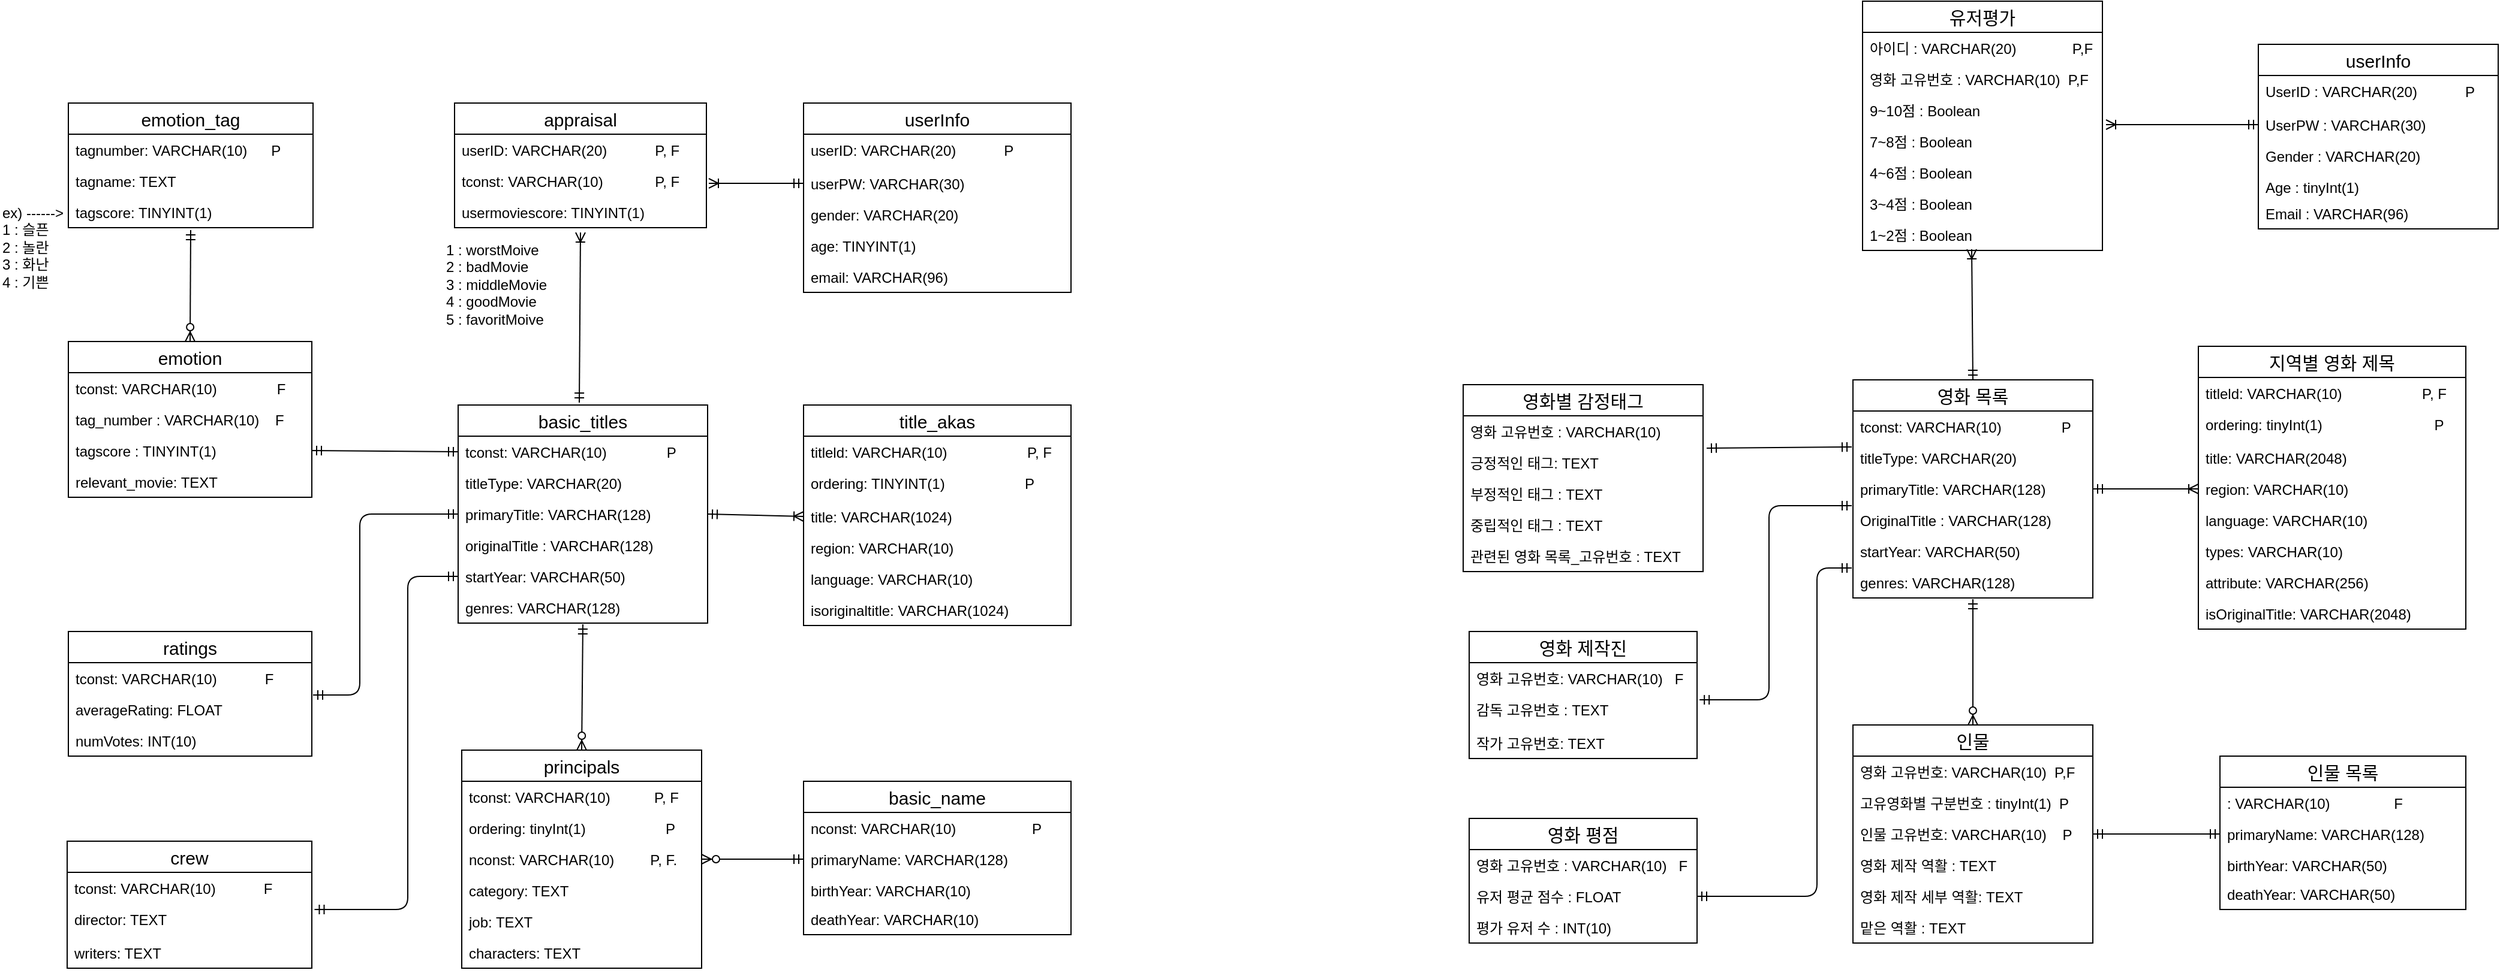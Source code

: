 <mxfile version="10.8.0" type="onedrive"><diagram id="sOajWOalofP42Rp4OUkH" name="페이지-1"><mxGraphModel dx="4243" dy="3588" grid="1" gridSize="10" guides="1" tooltips="1" connect="1" arrows="1" fold="1" page="1" pageScale="1" pageWidth="827" pageHeight="1169" background="#FFFFFF" math="0" shadow="0"><root><mxCell id="0"/><mxCell id="1" parent="0"/><mxCell id="unafN3oEs9riBc13xhDx-1" value="principals" style="swimlane;fontStyle=0;childLayout=stackLayout;horizontal=1;startSize=26;fillColor=none;horizontalStack=0;resizeParent=1;resizeParentMax=0;resizeLast=0;collapsible=1;marginBottom=0;fontSize=15;" parent="1" vertex="1"><mxGeometry x="-1325" y="-826" width="200" height="182" as="geometry"><mxRectangle x="-1328" y="-826" width="100" height="26" as="alternateBounds"/></mxGeometry></mxCell><mxCell id="unafN3oEs9riBc13xhDx-2" value="tconst: VARCHAR(10)           P, F&#10;" style="text;strokeColor=none;fillColor=none;align=left;verticalAlign=top;spacingLeft=4;spacingRight=4;overflow=hidden;rotatable=0;points=[[0,0.5],[1,0.5]];portConstraint=eastwest;" parent="unafN3oEs9riBc13xhDx-1" vertex="1"><mxGeometry y="26" width="200" height="26" as="geometry"/></mxCell><mxCell id="unafN3oEs9riBc13xhDx-65" value="ordering: tinyInt(1)                    P" style="text;strokeColor=none;fillColor=none;align=left;verticalAlign=top;spacingLeft=4;spacingRight=4;overflow=hidden;rotatable=0;points=[[0,0.5],[1,0.5]];portConstraint=eastwest;" parent="unafN3oEs9riBc13xhDx-1" vertex="1"><mxGeometry y="52" width="200" height="26" as="geometry"/></mxCell><mxCell id="unafN3oEs9riBc13xhDx-5" value="nconst: VARCHAR(10)         P, F." style="text;strokeColor=none;fillColor=none;align=left;verticalAlign=top;spacingLeft=4;spacingRight=4;overflow=hidden;rotatable=0;points=[[0,0.5],[1,0.5]];portConstraint=eastwest;" parent="unafN3oEs9riBc13xhDx-1" vertex="1"><mxGeometry y="78" width="200" height="26" as="geometry"/></mxCell><mxCell id="LDyvSLcfqsrgPb8HqYmG-8" value="category: TEXT" style="text;strokeColor=none;fillColor=none;align=left;verticalAlign=top;spacingLeft=4;spacingRight=4;overflow=hidden;rotatable=0;points=[[0,0.5],[1,0.5]];portConstraint=eastwest;" parent="unafN3oEs9riBc13xhDx-1" vertex="1"><mxGeometry y="104" width="200" height="26" as="geometry"/></mxCell><mxCell id="unafN3oEs9riBc13xhDx-12" value="job: TEXT" style="text;strokeColor=none;fillColor=none;align=left;verticalAlign=top;spacingLeft=4;spacingRight=4;overflow=hidden;rotatable=0;points=[[0,0.5],[1,0.5]];portConstraint=eastwest;" parent="unafN3oEs9riBc13xhDx-1" vertex="1"><mxGeometry y="130" width="200" height="26" as="geometry"/></mxCell><mxCell id="unafN3oEs9riBc13xhDx-11" value="characters: TEXT" style="text;strokeColor=none;fillColor=none;align=left;verticalAlign=top;spacingLeft=4;spacingRight=4;overflow=hidden;rotatable=0;points=[[0,0.5],[1,0.5]];portConstraint=eastwest;" parent="unafN3oEs9riBc13xhDx-1" vertex="1"><mxGeometry y="156" width="200" height="26" as="geometry"/></mxCell><mxCell id="unafN3oEs9riBc13xhDx-14" value="basic_titles" style="swimlane;fontStyle=0;childLayout=stackLayout;horizontal=1;startSize=26;fillColor=none;horizontalStack=0;resizeParent=1;resizeParentMax=0;resizeLast=0;collapsible=1;marginBottom=0;fontSize=15;" parent="1" vertex="1"><mxGeometry x="-1328" y="-1114" width="208" height="182" as="geometry"/></mxCell><mxCell id="unafN3oEs9riBc13xhDx-15" value="tconst: VARCHAR(10)               P" style="text;strokeColor=none;fillColor=none;align=left;verticalAlign=top;spacingLeft=4;spacingRight=4;overflow=hidden;rotatable=0;points=[[0,0.5],[1,0.5]];portConstraint=eastwest;" parent="unafN3oEs9riBc13xhDx-14" vertex="1"><mxGeometry y="26" width="208" height="26" as="geometry"/></mxCell><mxCell id="unafN3oEs9riBc13xhDx-16" value="titleType: VARCHAR(20)" style="text;strokeColor=none;fillColor=none;align=left;verticalAlign=top;spacingLeft=4;spacingRight=4;overflow=hidden;rotatable=0;points=[[0,0.5],[1,0.5]];portConstraint=eastwest;" parent="unafN3oEs9riBc13xhDx-14" vertex="1"><mxGeometry y="52" width="208" height="26" as="geometry"/></mxCell><mxCell id="unafN3oEs9riBc13xhDx-17" value="primaryTitle: VARCHAR(128)" style="text;strokeColor=none;fillColor=none;align=left;verticalAlign=top;spacingLeft=4;spacingRight=4;overflow=hidden;rotatable=0;points=[[0,0.5],[1,0.5]];portConstraint=eastwest;" parent="unafN3oEs9riBc13xhDx-14" vertex="1"><mxGeometry y="78" width="208" height="26" as="geometry"/></mxCell><mxCell id="unafN3oEs9riBc13xhDx-18" value="originalTitle : VARCHAR(128)" style="text;strokeColor=none;fillColor=none;align=left;verticalAlign=top;spacingLeft=4;spacingRight=4;overflow=hidden;rotatable=0;points=[[0,0.5],[1,0.5]];portConstraint=eastwest;" parent="unafN3oEs9riBc13xhDx-14" vertex="1"><mxGeometry y="104" width="208" height="26" as="geometry"/></mxCell><mxCell id="R6sBIjJAqHgI2hsBgSnD-3" value="startYear: VARCHAR(50)" style="text;strokeColor=none;fillColor=none;align=left;verticalAlign=top;spacingLeft=4;spacingRight=4;overflow=hidden;rotatable=0;points=[[0,0.5],[1,0.5]];portConstraint=eastwest;" parent="unafN3oEs9riBc13xhDx-14" vertex="1"><mxGeometry y="130" width="208" height="26" as="geometry"/></mxCell><mxCell id="R6sBIjJAqHgI2hsBgSnD-2" value="genres: VARCHAR(128)" style="text;strokeColor=none;fillColor=none;align=left;verticalAlign=top;spacingLeft=4;spacingRight=4;overflow=hidden;rotatable=0;points=[[0,0.5],[1,0.5]];portConstraint=eastwest;" parent="unafN3oEs9riBc13xhDx-14" vertex="1"><mxGeometry y="156" width="208" height="26" as="geometry"/></mxCell><mxCell id="unafN3oEs9riBc13xhDx-21" value="basic_name" style="swimlane;fontStyle=0;childLayout=stackLayout;horizontal=1;startSize=26;fillColor=none;horizontalStack=0;resizeParent=1;resizeParentMax=0;resizeLast=0;collapsible=1;marginBottom=0;fontSize=15;" parent="1" vertex="1"><mxGeometry x="-1040" y="-800" width="223" height="128" as="geometry"/></mxCell><mxCell id="unafN3oEs9riBc13xhDx-22" value="nconst: VARCHAR(10)                   P" style="text;strokeColor=none;fillColor=none;align=left;verticalAlign=top;spacingLeft=4;spacingRight=4;overflow=hidden;rotatable=0;points=[[0,0.5],[1,0.5]];portConstraint=eastwest;" parent="unafN3oEs9riBc13xhDx-21" vertex="1"><mxGeometry y="26" width="223" height="26" as="geometry"/></mxCell><mxCell id="unafN3oEs9riBc13xhDx-23" value="primaryName: VARCHAR(128)" style="text;strokeColor=none;fillColor=none;align=left;verticalAlign=top;spacingLeft=4;spacingRight=4;overflow=hidden;rotatable=0;points=[[0,0.5],[1,0.5]];portConstraint=eastwest;" parent="unafN3oEs9riBc13xhDx-21" vertex="1"><mxGeometry y="52" width="223" height="26" as="geometry"/></mxCell><mxCell id="unafN3oEs9riBc13xhDx-24" value="birthYear: VARCHAR(10)" style="text;strokeColor=none;fillColor=none;align=left;verticalAlign=top;spacingLeft=4;spacingRight=4;overflow=hidden;rotatable=0;points=[[0,0.5],[1,0.5]];portConstraint=eastwest;" parent="unafN3oEs9riBc13xhDx-21" vertex="1"><mxGeometry y="78" width="223" height="24" as="geometry"/></mxCell><mxCell id="unafN3oEs9riBc13xhDx-25" value="deathYear: VARCHAR(10)" style="text;strokeColor=none;fillColor=none;align=left;verticalAlign=top;spacingLeft=4;spacingRight=4;overflow=hidden;rotatable=0;points=[[0,0.5],[1,0.5]];portConstraint=eastwest;" parent="unafN3oEs9riBc13xhDx-21" vertex="1"><mxGeometry y="102" width="223" height="26" as="geometry"/></mxCell><mxCell id="unafN3oEs9riBc13xhDx-26" value="crew" style="swimlane;fontStyle=0;childLayout=stackLayout;horizontal=1;startSize=26;fillColor=none;horizontalStack=0;resizeParent=1;resizeParentMax=0;resizeLast=0;collapsible=1;marginBottom=0;fontSize=15;" parent="1" vertex="1"><mxGeometry x="-1654" y="-750" width="204" height="106" as="geometry"/></mxCell><mxCell id="unafN3oEs9riBc13xhDx-27" value="tconst: VARCHAR(10)            F" style="text;strokeColor=none;fillColor=none;align=left;verticalAlign=top;spacingLeft=4;spacingRight=4;overflow=hidden;rotatable=0;points=[[0,0.5],[1,0.5]];portConstraint=eastwest;" parent="unafN3oEs9riBc13xhDx-26" vertex="1"><mxGeometry y="26" width="204" height="26" as="geometry"/></mxCell><mxCell id="unafN3oEs9riBc13xhDx-28" value="director: TEXT" style="text;strokeColor=none;fillColor=none;align=left;verticalAlign=top;spacingLeft=4;spacingRight=4;overflow=hidden;rotatable=0;points=[[0,0.5],[1,0.5]];portConstraint=eastwest;" parent="unafN3oEs9riBc13xhDx-26" vertex="1"><mxGeometry y="52" width="204" height="28" as="geometry"/></mxCell><mxCell id="unafN3oEs9riBc13xhDx-29" value="writers: TEXT" style="text;strokeColor=none;fillColor=none;align=left;verticalAlign=top;spacingLeft=4;spacingRight=4;overflow=hidden;rotatable=0;points=[[0,0.5],[1,0.5]];portConstraint=eastwest;" parent="unafN3oEs9riBc13xhDx-26" vertex="1"><mxGeometry y="80" width="204" height="26" as="geometry"/></mxCell><mxCell id="unafN3oEs9riBc13xhDx-31" value="title_akas" style="swimlane;fontStyle=0;childLayout=stackLayout;horizontal=1;startSize=26;fillColor=none;horizontalStack=0;resizeParent=1;resizeParentMax=0;resizeLast=0;collapsible=1;marginBottom=0;fontSize=15;" parent="1" vertex="1"><mxGeometry x="-1040" y="-1114" width="223" height="184" as="geometry"/></mxCell><mxCell id="unafN3oEs9riBc13xhDx-32" value="titleld: VARCHAR(10)                    P, F" style="text;strokeColor=none;fillColor=none;align=left;verticalAlign=top;spacingLeft=4;spacingRight=4;overflow=hidden;rotatable=0;points=[[0,0.5],[1,0.5]];portConstraint=eastwest;" parent="unafN3oEs9riBc13xhDx-31" vertex="1"><mxGeometry y="26" width="223" height="26" as="geometry"/></mxCell><mxCell id="unafN3oEs9riBc13xhDx-33" value="ordering: TINYINT(1)                    P" style="text;strokeColor=none;fillColor=none;align=left;verticalAlign=top;spacingLeft=4;spacingRight=4;overflow=hidden;rotatable=0;points=[[0,0.5],[1,0.5]];portConstraint=eastwest;" parent="unafN3oEs9riBc13xhDx-31" vertex="1"><mxGeometry y="52" width="223" height="28" as="geometry"/></mxCell><mxCell id="unafN3oEs9riBc13xhDx-42" value="title: VARCHAR(1024)" style="text;strokeColor=none;fillColor=none;align=left;verticalAlign=top;spacingLeft=4;spacingRight=4;overflow=hidden;rotatable=0;points=[[0,0.5],[1,0.5]];portConstraint=eastwest;" parent="unafN3oEs9riBc13xhDx-31" vertex="1"><mxGeometry y="80" width="223" height="26" as="geometry"/></mxCell><mxCell id="unafN3oEs9riBc13xhDx-44" value="region: VARCHAR(10)" style="text;strokeColor=none;fillColor=none;align=left;verticalAlign=top;spacingLeft=4;spacingRight=4;overflow=hidden;rotatable=0;points=[[0,0.5],[1,0.5]];portConstraint=eastwest;" parent="unafN3oEs9riBc13xhDx-31" vertex="1"><mxGeometry y="106" width="223" height="26" as="geometry"/></mxCell><mxCell id="unafN3oEs9riBc13xhDx-41" value="language: VARCHAR(10)" style="text;strokeColor=none;fillColor=none;align=left;verticalAlign=top;spacingLeft=4;spacingRight=4;overflow=hidden;rotatable=0;points=[[0,0.5],[1,0.5]];portConstraint=eastwest;" parent="unafN3oEs9riBc13xhDx-31" vertex="1"><mxGeometry y="132" width="223" height="26" as="geometry"/></mxCell><mxCell id="unafN3oEs9riBc13xhDx-35" value="isoriginaltitle: VARCHAR(1024)" style="text;strokeColor=none;fillColor=none;align=left;verticalAlign=top;spacingLeft=4;spacingRight=4;overflow=hidden;rotatable=0;points=[[0,0.5],[1,0.5]];portConstraint=eastwest;" parent="unafN3oEs9riBc13xhDx-31" vertex="1"><mxGeometry y="158" width="223" height="26" as="geometry"/></mxCell><mxCell id="unafN3oEs9riBc13xhDx-36" value="ratings" style="swimlane;fontStyle=0;childLayout=stackLayout;horizontal=1;startSize=26;fillColor=none;horizontalStack=0;resizeParent=1;resizeParentMax=0;resizeLast=0;collapsible=1;marginBottom=0;fontSize=15;" parent="1" vertex="1"><mxGeometry x="-1653" y="-925" width="203" height="104" as="geometry"/></mxCell><mxCell id="unafN3oEs9riBc13xhDx-37" value="tconst: VARCHAR(10)            F" style="text;strokeColor=none;fillColor=none;align=left;verticalAlign=top;spacingLeft=4;spacingRight=4;overflow=hidden;rotatable=0;points=[[0,0.5],[1,0.5]];portConstraint=eastwest;" parent="unafN3oEs9riBc13xhDx-36" vertex="1"><mxGeometry y="26" width="203" height="26" as="geometry"/></mxCell><mxCell id="unafN3oEs9riBc13xhDx-38" value="averageRating: FLOAT" style="text;strokeColor=none;fillColor=none;align=left;verticalAlign=top;spacingLeft=4;spacingRight=4;overflow=hidden;rotatable=0;points=[[0,0.5],[1,0.5]];portConstraint=eastwest;" parent="unafN3oEs9riBc13xhDx-36" vertex="1"><mxGeometry y="52" width="203" height="26" as="geometry"/></mxCell><mxCell id="unafN3oEs9riBc13xhDx-39" value="numVotes: INT(10)" style="text;strokeColor=none;fillColor=none;align=left;verticalAlign=top;spacingLeft=4;spacingRight=4;overflow=hidden;rotatable=0;points=[[0,0.5],[1,0.5]];portConstraint=eastwest;" parent="unafN3oEs9riBc13xhDx-36" vertex="1"><mxGeometry y="78" width="203" height="26" as="geometry"/></mxCell><mxCell id="ZAa2g4NeFyFSx5lkICHH-9" value="emotion" style="swimlane;fontStyle=0;childLayout=stackLayout;horizontal=1;startSize=26;fillColor=none;horizontalStack=0;resizeParent=1;resizeParentMax=0;resizeLast=0;collapsible=1;marginBottom=0;fontSize=15;" parent="1" vertex="1"><mxGeometry x="-1653" y="-1167" width="203" height="130" as="geometry"/></mxCell><mxCell id="ZAa2g4NeFyFSx5lkICHH-10" value="tconst: VARCHAR(10)               F" style="text;strokeColor=none;fillColor=none;align=left;verticalAlign=top;spacingLeft=4;spacingRight=4;overflow=hidden;rotatable=0;points=[[0,0.5],[1,0.5]];portConstraint=eastwest;" parent="ZAa2g4NeFyFSx5lkICHH-9" vertex="1"><mxGeometry y="26" width="203" height="26" as="geometry"/></mxCell><mxCell id="8stjb1F2w-jZtmm1NW1o-25" value="tag_number : VARCHAR(10)    F" style="text;strokeColor=none;fillColor=none;align=left;verticalAlign=top;spacingLeft=4;spacingRight=4;overflow=hidden;rotatable=0;points=[[0,0.5],[1,0.5]];portConstraint=eastwest;" parent="ZAa2g4NeFyFSx5lkICHH-9" vertex="1"><mxGeometry y="52" width="203" height="26" as="geometry"/></mxCell><mxCell id="ZAa2g4NeFyFSx5lkICHH-14" value="tagscore : TINYINT(1)" style="text;strokeColor=none;fillColor=none;align=left;verticalAlign=top;spacingLeft=4;spacingRight=4;overflow=hidden;rotatable=0;points=[[0,0.5],[1,0.5]];portConstraint=eastwest;" parent="ZAa2g4NeFyFSx5lkICHH-9" vertex="1"><mxGeometry y="78" width="203" height="26" as="geometry"/></mxCell><mxCell id="ZAa2g4NeFyFSx5lkICHH-16" value="relevant_movie: TEXT" style="text;strokeColor=none;fillColor=none;align=left;verticalAlign=top;spacingLeft=4;spacingRight=4;overflow=hidden;rotatable=0;points=[[0,0.5],[1,0.5]];portConstraint=eastwest;" parent="ZAa2g4NeFyFSx5lkICHH-9" vertex="1"><mxGeometry y="104" width="203" height="26" as="geometry"/></mxCell><mxCell id="ZAa2g4NeFyFSx5lkICHH-17" value="" style="edgeStyle=elbowEdgeStyle;fontSize=12;html=1;endArrow=ERmandOne;startArrow=ERmandOne;entryX=0;entryY=0.5;entryDx=0;entryDy=0;exitX=1.005;exitY=0.038;exitDx=0;exitDy=0;exitPerimeter=0;" parent="1" source="unafN3oEs9riBc13xhDx-38" target="unafN3oEs9riBc13xhDx-17" edge="1"><mxGeometry width="100" height="100" relative="1" as="geometry"><mxPoint x="-1440" y="-871" as="sourcePoint"/><mxPoint x="-1358" y="-926" as="targetPoint"/><Array as="points"><mxPoint x="-1410" y="-930"/><mxPoint x="-1420" y="-900"/></Array></mxGeometry></mxCell><mxCell id="ZAa2g4NeFyFSx5lkICHH-18" value="" style="fontSize=12;html=1;endArrow=ERmandOne;startArrow=ERmandOne;exitX=1.011;exitY=0.179;exitDx=0;exitDy=0;exitPerimeter=0;edgeStyle=elbowEdgeStyle;entryX=0;entryY=0.5;entryDx=0;entryDy=0;" parent="1" source="unafN3oEs9riBc13xhDx-28" target="R6sBIjJAqHgI2hsBgSnD-3" edge="1"><mxGeometry width="100" height="100" relative="1" as="geometry"><mxPoint x="-1397.5" y="-1090.5" as="sourcePoint"/><mxPoint x="-1330" y="-990" as="targetPoint"/><Array as="points"><mxPoint x="-1370" y="-870"/><mxPoint x="-1380" y="-850"/><mxPoint x="-1398" y="-924"/></Array></mxGeometry></mxCell><mxCell id="ZAa2g4NeFyFSx5lkICHH-27" value="" style="fontSize=12;html=1;endArrow=ERmandOne;startArrow=ERmandOne;exitX=0;exitY=0.5;exitDx=0;exitDy=0;entryX=1;entryY=0.5;entryDx=0;entryDy=0;" parent="1" source="unafN3oEs9riBc13xhDx-15" edge="1"><mxGeometry width="100" height="100" relative="1" as="geometry"><mxPoint x="-1329" y="-1080" as="sourcePoint"/><mxPoint x="-1450" y="-1076" as="targetPoint"/></mxGeometry></mxCell><mxCell id="ZAa2g4NeFyFSx5lkICHH-30" value="" style="fontSize=12;html=1;endArrow=ERoneToMany;startArrow=ERmandOne;exitX=1;exitY=0.5;exitDx=0;exitDy=0;entryX=0;entryY=0.5;entryDx=0;entryDy=0;" parent="1" source="unafN3oEs9riBc13xhDx-17" target="unafN3oEs9riBc13xhDx-42" edge="1"><mxGeometry width="100" height="100" relative="1" as="geometry"><mxPoint x="-1118" y="-1034" as="sourcePoint"/><mxPoint x="-1070" y="-1023" as="targetPoint"/></mxGeometry></mxCell><mxCell id="ZAa2g4NeFyFSx5lkICHH-33" value="" style="fontSize=12;html=1;endArrow=ERzeroToMany;startArrow=ERmandOne;entryX=0.5;entryY=0;entryDx=0;entryDy=0;exitX=0.5;exitY=1.038;exitDx=0;exitDy=0;exitPerimeter=0;" parent="1" source="R6sBIjJAqHgI2hsBgSnD-2" target="unafN3oEs9riBc13xhDx-1" edge="1"><mxGeometry width="100" height="100" relative="1" as="geometry"><mxPoint x="-1208" y="-874" as="sourcePoint"/><mxPoint x="-1248" y="-844" as="targetPoint"/></mxGeometry></mxCell><mxCell id="M5zC4gWMA40c4Kz6L35v-1" value="userInfo" style="swimlane;fontStyle=0;childLayout=stackLayout;horizontal=1;startSize=26;fillColor=none;horizontalStack=0;resizeParent=1;resizeParentMax=0;resizeLast=0;collapsible=1;marginBottom=0;fontSize=15;" parent="1" vertex="1"><mxGeometry x="-1040" y="-1366" width="223" height="158" as="geometry"/></mxCell><mxCell id="M5zC4gWMA40c4Kz6L35v-2" value="userID: VARCHAR(20)            P" style="text;strokeColor=none;fillColor=none;align=left;verticalAlign=top;spacingLeft=4;spacingRight=4;overflow=hidden;rotatable=0;points=[[0,0.5],[1,0.5]];portConstraint=eastwest;" parent="M5zC4gWMA40c4Kz6L35v-1" vertex="1"><mxGeometry y="26" width="223" height="28" as="geometry"/></mxCell><mxCell id="M5zC4gWMA40c4Kz6L35v-4" value="userPW: VARCHAR(30)" style="text;strokeColor=none;fillColor=none;align=left;verticalAlign=top;spacingLeft=4;spacingRight=4;overflow=hidden;rotatable=0;points=[[0,0.5],[1,0.5]];portConstraint=eastwest;" parent="M5zC4gWMA40c4Kz6L35v-1" vertex="1"><mxGeometry y="54" width="223" height="26" as="geometry"/></mxCell><mxCell id="M5zC4gWMA40c4Kz6L35v-5" value="gender: VARCHAR(20)" style="text;strokeColor=none;fillColor=none;align=left;verticalAlign=top;spacingLeft=4;spacingRight=4;overflow=hidden;rotatable=0;points=[[0,0.5],[1,0.5]];portConstraint=eastwest;" parent="M5zC4gWMA40c4Kz6L35v-1" vertex="1"><mxGeometry y="80" width="223" height="26" as="geometry"/></mxCell><mxCell id="8stjb1F2w-jZtmm1NW1o-27" value="age: TINYINT(1)" style="text;strokeColor=none;fillColor=none;align=left;verticalAlign=top;spacingLeft=4;spacingRight=4;overflow=hidden;rotatable=0;points=[[0,0.5],[1,0.5]];portConstraint=eastwest;" parent="M5zC4gWMA40c4Kz6L35v-1" vertex="1"><mxGeometry y="106" width="223" height="26" as="geometry"/></mxCell><mxCell id="M5zC4gWMA40c4Kz6L35v-8" value="email: VARCHAR(96)" style="text;strokeColor=none;fillColor=none;align=left;verticalAlign=top;spacingLeft=4;spacingRight=4;overflow=hidden;rotatable=0;points=[[0,0.5],[1,0.5]];portConstraint=eastwest;" parent="M5zC4gWMA40c4Kz6L35v-1" vertex="1"><mxGeometry y="132" width="223" height="26" as="geometry"/></mxCell><mxCell id="FmkLaqFrpHf8xXZrrPu1-1" value="appraisal" style="swimlane;fontStyle=0;childLayout=stackLayout;horizontal=1;startSize=26;fillColor=none;horizontalStack=0;resizeParent=1;resizeParentMax=0;resizeLast=0;collapsible=1;marginBottom=0;fontSize=15;" parent="1" vertex="1"><mxGeometry x="-1331" y="-1366" width="210" height="104" as="geometry"/></mxCell><mxCell id="FmkLaqFrpHf8xXZrrPu1-2" value="userID: VARCHAR(20)            P, F" style="text;strokeColor=none;fillColor=none;align=left;verticalAlign=top;spacingLeft=4;spacingRight=4;overflow=hidden;rotatable=0;points=[[0,0.5],[1,0.5]];portConstraint=eastwest;" parent="FmkLaqFrpHf8xXZrrPu1-1" vertex="1"><mxGeometry y="26" width="210" height="26" as="geometry"/></mxCell><mxCell id="FmkLaqFrpHf8xXZrrPu1-3" value="tconst: VARCHAR(10)             P, F" style="text;strokeColor=none;fillColor=none;align=left;verticalAlign=top;spacingLeft=4;spacingRight=4;overflow=hidden;rotatable=0;points=[[0,0.5],[1,0.5]];portConstraint=eastwest;" parent="FmkLaqFrpHf8xXZrrPu1-1" vertex="1"><mxGeometry y="52" width="210" height="26" as="geometry"/></mxCell><mxCell id="8stjb1F2w-jZtmm1NW1o-40" value="usermoviescore: TINYINT(1)                   P, F" style="text;strokeColor=none;fillColor=none;align=left;verticalAlign=top;spacingLeft=4;spacingRight=4;overflow=hidden;rotatable=0;points=[[0,0.5],[1,0.5]];portConstraint=eastwest;" parent="FmkLaqFrpHf8xXZrrPu1-1" vertex="1"><mxGeometry y="78" width="210" height="26" as="geometry"/></mxCell><mxCell id="FmkLaqFrpHf8xXZrrPu1-13" value="" style="fontSize=12;html=1;endArrow=ERoneToMany;startArrow=ERmandOne;entryX=0.5;entryY=1.154;entryDx=0;entryDy=0;entryPerimeter=0;" parent="1" target="8stjb1F2w-jZtmm1NW1o-40" edge="1"><mxGeometry width="100" height="100" relative="1" as="geometry"><mxPoint x="-1227" y="-1116" as="sourcePoint"/><mxPoint x="-1226" y="-1230" as="targetPoint"/></mxGeometry></mxCell><mxCell id="FmkLaqFrpHf8xXZrrPu1-16" value="" style="fontSize=12;html=1;endArrow=ERoneToMany;startArrow=ERmandOne;exitX=0;exitY=0.5;exitDx=0;exitDy=0;" parent="1" source="M5zC4gWMA40c4Kz6L35v-4" edge="1"><mxGeometry width="100" height="100" relative="1" as="geometry"><mxPoint x="-1109.333" y="-1272.667" as="sourcePoint"/><mxPoint x="-1119" y="-1299" as="targetPoint"/></mxGeometry></mxCell><mxCell id="FmkLaqFrpHf8xXZrrPu1-27" value="인물" style="swimlane;fontStyle=0;childLayout=stackLayout;horizontal=1;startSize=26;fillColor=none;horizontalStack=0;resizeParent=1;resizeParentMax=0;resizeLast=0;collapsible=1;marginBottom=0;fontSize=15;" parent="1" vertex="1"><mxGeometry x="-165" y="-847" width="200" height="182" as="geometry"><mxRectangle x="-1328" y="-826" width="100" height="26" as="alternateBounds"/></mxGeometry></mxCell><mxCell id="FmkLaqFrpHf8xXZrrPu1-28" value="영화 고유번호: VARCHAR(10)  P,F&#10;" style="text;strokeColor=none;fillColor=none;align=left;verticalAlign=top;spacingLeft=4;spacingRight=4;overflow=hidden;rotatable=0;points=[[0,0.5],[1,0.5]];portConstraint=eastwest;" parent="FmkLaqFrpHf8xXZrrPu1-27" vertex="1"><mxGeometry y="26" width="200" height="26" as="geometry"/></mxCell><mxCell id="FmkLaqFrpHf8xXZrrPu1-29" value="고유영화별 구분번호 : tinyInt(1)  P" style="text;strokeColor=none;fillColor=none;align=left;verticalAlign=top;spacingLeft=4;spacingRight=4;overflow=hidden;rotatable=0;points=[[0,0.5],[1,0.5]];portConstraint=eastwest;" parent="FmkLaqFrpHf8xXZrrPu1-27" vertex="1"><mxGeometry y="52" width="200" height="26" as="geometry"/></mxCell><mxCell id="FmkLaqFrpHf8xXZrrPu1-30" value="인물 고유번호: VARCHAR(10)    P" style="text;strokeColor=none;fillColor=none;align=left;verticalAlign=top;spacingLeft=4;spacingRight=4;overflow=hidden;rotatable=0;points=[[0,0.5],[1,0.5]];portConstraint=eastwest;" parent="FmkLaqFrpHf8xXZrrPu1-27" vertex="1"><mxGeometry y="78" width="200" height="26" as="geometry"/></mxCell><mxCell id="FmkLaqFrpHf8xXZrrPu1-31" value="영화 제작 역활 : TEXT" style="text;strokeColor=none;fillColor=none;align=left;verticalAlign=top;spacingLeft=4;spacingRight=4;overflow=hidden;rotatable=0;points=[[0,0.5],[1,0.5]];portConstraint=eastwest;" parent="FmkLaqFrpHf8xXZrrPu1-27" vertex="1"><mxGeometry y="104" width="200" height="26" as="geometry"/></mxCell><mxCell id="FmkLaqFrpHf8xXZrrPu1-32" value="영화 제작 세부 역활: TEXT" style="text;strokeColor=none;fillColor=none;align=left;verticalAlign=top;spacingLeft=4;spacingRight=4;overflow=hidden;rotatable=0;points=[[0,0.5],[1,0.5]];portConstraint=eastwest;" parent="FmkLaqFrpHf8xXZrrPu1-27" vertex="1"><mxGeometry y="130" width="200" height="26" as="geometry"/></mxCell><mxCell id="FmkLaqFrpHf8xXZrrPu1-33" value="맡은 역활 : TEXT" style="text;strokeColor=none;fillColor=none;align=left;verticalAlign=top;spacingLeft=4;spacingRight=4;overflow=hidden;rotatable=0;points=[[0,0.5],[1,0.5]];portConstraint=eastwest;" parent="FmkLaqFrpHf8xXZrrPu1-27" vertex="1"><mxGeometry y="156" width="200" height="26" as="geometry"/></mxCell><mxCell id="FmkLaqFrpHf8xXZrrPu1-34" value="영화 목록" style="swimlane;fontStyle=0;childLayout=stackLayout;horizontal=1;startSize=26;fillColor=none;horizontalStack=0;resizeParent=1;resizeParentMax=0;resizeLast=0;collapsible=1;marginBottom=0;fontSize=15;" parent="1" vertex="1"><mxGeometry x="-165" y="-1135" width="200" height="182" as="geometry"/></mxCell><mxCell id="FmkLaqFrpHf8xXZrrPu1-35" value="tconst: VARCHAR(10)               P" style="text;strokeColor=none;fillColor=none;align=left;verticalAlign=top;spacingLeft=4;spacingRight=4;overflow=hidden;rotatable=0;points=[[0,0.5],[1,0.5]];portConstraint=eastwest;" parent="FmkLaqFrpHf8xXZrrPu1-34" vertex="1"><mxGeometry y="26" width="200" height="26" as="geometry"/></mxCell><mxCell id="FmkLaqFrpHf8xXZrrPu1-36" value="titleType: VARCHAR(20)" style="text;strokeColor=none;fillColor=none;align=left;verticalAlign=top;spacingLeft=4;spacingRight=4;overflow=hidden;rotatable=0;points=[[0,0.5],[1,0.5]];portConstraint=eastwest;" parent="FmkLaqFrpHf8xXZrrPu1-34" vertex="1"><mxGeometry y="52" width="200" height="26" as="geometry"/></mxCell><mxCell id="FmkLaqFrpHf8xXZrrPu1-37" value="primaryTitle: VARCHAR(128)" style="text;strokeColor=none;fillColor=none;align=left;verticalAlign=top;spacingLeft=4;spacingRight=4;overflow=hidden;rotatable=0;points=[[0,0.5],[1,0.5]];portConstraint=eastwest;" parent="FmkLaqFrpHf8xXZrrPu1-34" vertex="1"><mxGeometry y="78" width="200" height="26" as="geometry"/></mxCell><mxCell id="FmkLaqFrpHf8xXZrrPu1-38" value="OriginalTitle : VARCHAR(128)" style="text;strokeColor=none;fillColor=none;align=left;verticalAlign=top;spacingLeft=4;spacingRight=4;overflow=hidden;rotatable=0;points=[[0,0.5],[1,0.5]];portConstraint=eastwest;" parent="FmkLaqFrpHf8xXZrrPu1-34" vertex="1"><mxGeometry y="104" width="200" height="26" as="geometry"/></mxCell><mxCell id="FmkLaqFrpHf8xXZrrPu1-39" value="startYear: VARCHAR(50)" style="text;strokeColor=none;fillColor=none;align=left;verticalAlign=top;spacingLeft=4;spacingRight=4;overflow=hidden;rotatable=0;points=[[0,0.5],[1,0.5]];portConstraint=eastwest;" parent="FmkLaqFrpHf8xXZrrPu1-34" vertex="1"><mxGeometry y="130" width="200" height="26" as="geometry"/></mxCell><mxCell id="FmkLaqFrpHf8xXZrrPu1-40" value="genres: VARCHAR(128)" style="text;strokeColor=none;fillColor=none;align=left;verticalAlign=top;spacingLeft=4;spacingRight=4;overflow=hidden;rotatable=0;points=[[0,0.5],[1,0.5]];portConstraint=eastwest;" parent="FmkLaqFrpHf8xXZrrPu1-34" vertex="1"><mxGeometry y="156" width="200" height="26" as="geometry"/></mxCell><mxCell id="FmkLaqFrpHf8xXZrrPu1-41" value="인물 목록" style="swimlane;fontStyle=0;childLayout=stackLayout;horizontal=1;startSize=26;fillColor=none;horizontalStack=0;resizeParent=1;resizeParentMax=0;resizeLast=0;collapsible=1;marginBottom=0;fontSize=15;" parent="1" vertex="1"><mxGeometry x="141" y="-821" width="205" height="128" as="geometry"/></mxCell><mxCell id="FmkLaqFrpHf8xXZrrPu1-42" value=": VARCHAR(10)                F" style="text;strokeColor=none;fillColor=none;align=left;verticalAlign=top;spacingLeft=4;spacingRight=4;overflow=hidden;rotatable=0;points=[[0,0.5],[1,0.5]];portConstraint=eastwest;" parent="FmkLaqFrpHf8xXZrrPu1-41" vertex="1"><mxGeometry y="26" width="205" height="26" as="geometry"/></mxCell><mxCell id="FmkLaqFrpHf8xXZrrPu1-43" value="primaryName: VARCHAR(128)" style="text;strokeColor=none;fillColor=none;align=left;verticalAlign=top;spacingLeft=4;spacingRight=4;overflow=hidden;rotatable=0;points=[[0,0.5],[1,0.5]];portConstraint=eastwest;" parent="FmkLaqFrpHf8xXZrrPu1-41" vertex="1"><mxGeometry y="52" width="205" height="26" as="geometry"/></mxCell><mxCell id="FmkLaqFrpHf8xXZrrPu1-44" value="birthYear: VARCHAR(50)" style="text;strokeColor=none;fillColor=none;align=left;verticalAlign=top;spacingLeft=4;spacingRight=4;overflow=hidden;rotatable=0;points=[[0,0.5],[1,0.5]];portConstraint=eastwest;" parent="FmkLaqFrpHf8xXZrrPu1-41" vertex="1"><mxGeometry y="78" width="205" height="24" as="geometry"/></mxCell><mxCell id="FmkLaqFrpHf8xXZrrPu1-45" value="deathYear: VARCHAR(50)" style="text;strokeColor=none;fillColor=none;align=left;verticalAlign=top;spacingLeft=4;spacingRight=4;overflow=hidden;rotatable=0;points=[[0,0.5],[1,0.5]];portConstraint=eastwest;" parent="FmkLaqFrpHf8xXZrrPu1-41" vertex="1"><mxGeometry y="102" width="205" height="26" as="geometry"/></mxCell><mxCell id="FmkLaqFrpHf8xXZrrPu1-46" value="영화 제작진" style="swimlane;fontStyle=0;childLayout=stackLayout;horizontal=1;startSize=26;fillColor=none;horizontalStack=0;resizeParent=1;resizeParentMax=0;resizeLast=0;collapsible=1;marginBottom=0;fontSize=15;" parent="1" vertex="1"><mxGeometry x="-485" y="-925" width="190" height="106" as="geometry"/></mxCell><mxCell id="FmkLaqFrpHf8xXZrrPu1-47" value="영화 고유번호: VARCHAR(10)   F" style="text;strokeColor=none;fillColor=none;align=left;verticalAlign=top;spacingLeft=4;spacingRight=4;overflow=hidden;rotatable=0;points=[[0,0.5],[1,0.5]];portConstraint=eastwest;" parent="FmkLaqFrpHf8xXZrrPu1-46" vertex="1"><mxGeometry y="26" width="190" height="26" as="geometry"/></mxCell><mxCell id="FmkLaqFrpHf8xXZrrPu1-48" value="감독 고유번호 : TEXT" style="text;strokeColor=none;fillColor=none;align=left;verticalAlign=top;spacingLeft=4;spacingRight=4;overflow=hidden;rotatable=0;points=[[0,0.5],[1,0.5]];portConstraint=eastwest;" parent="FmkLaqFrpHf8xXZrrPu1-46" vertex="1"><mxGeometry y="52" width="190" height="28" as="geometry"/></mxCell><mxCell id="FmkLaqFrpHf8xXZrrPu1-49" value="작가 고유번호: TEXT" style="text;strokeColor=none;fillColor=none;align=left;verticalAlign=top;spacingLeft=4;spacingRight=4;overflow=hidden;rotatable=0;points=[[0,0.5],[1,0.5]];portConstraint=eastwest;" parent="FmkLaqFrpHf8xXZrrPu1-46" vertex="1"><mxGeometry y="80" width="190" height="26" as="geometry"/></mxCell><mxCell id="FmkLaqFrpHf8xXZrrPu1-50" value="지역별 영화 제목" style="swimlane;fontStyle=0;childLayout=stackLayout;horizontal=1;startSize=26;fillColor=none;horizontalStack=0;resizeParent=1;resizeParentMax=0;resizeLast=0;collapsible=1;marginBottom=0;fontSize=15;" parent="1" vertex="1"><mxGeometry x="123" y="-1163" width="223" height="236" as="geometry"/></mxCell><mxCell id="FmkLaqFrpHf8xXZrrPu1-51" value="titleld: VARCHAR(10)                    P, F" style="text;strokeColor=none;fillColor=none;align=left;verticalAlign=top;spacingLeft=4;spacingRight=4;overflow=hidden;rotatable=0;points=[[0,0.5],[1,0.5]];portConstraint=eastwest;" parent="FmkLaqFrpHf8xXZrrPu1-50" vertex="1"><mxGeometry y="26" width="223" height="26" as="geometry"/></mxCell><mxCell id="FmkLaqFrpHf8xXZrrPu1-52" value="ordering: tinyInt(1)                            P" style="text;strokeColor=none;fillColor=none;align=left;verticalAlign=top;spacingLeft=4;spacingRight=4;overflow=hidden;rotatable=0;points=[[0,0.5],[1,0.5]];portConstraint=eastwest;" parent="FmkLaqFrpHf8xXZrrPu1-50" vertex="1"><mxGeometry y="52" width="223" height="28" as="geometry"/></mxCell><mxCell id="FmkLaqFrpHf8xXZrrPu1-53" value="title: VARCHAR(2048)" style="text;strokeColor=none;fillColor=none;align=left;verticalAlign=top;spacingLeft=4;spacingRight=4;overflow=hidden;rotatable=0;points=[[0,0.5],[1,0.5]];portConstraint=eastwest;" parent="FmkLaqFrpHf8xXZrrPu1-50" vertex="1"><mxGeometry y="80" width="223" height="26" as="geometry"/></mxCell><mxCell id="FmkLaqFrpHf8xXZrrPu1-54" value="region: VARCHAR(10)" style="text;strokeColor=none;fillColor=none;align=left;verticalAlign=top;spacingLeft=4;spacingRight=4;overflow=hidden;rotatable=0;points=[[0,0.5],[1,0.5]];portConstraint=eastwest;" parent="FmkLaqFrpHf8xXZrrPu1-50" vertex="1"><mxGeometry y="106" width="223" height="26" as="geometry"/></mxCell><mxCell id="FmkLaqFrpHf8xXZrrPu1-55" value="language: VARCHAR(10)" style="text;strokeColor=none;fillColor=none;align=left;verticalAlign=top;spacingLeft=4;spacingRight=4;overflow=hidden;rotatable=0;points=[[0,0.5],[1,0.5]];portConstraint=eastwest;" parent="FmkLaqFrpHf8xXZrrPu1-50" vertex="1"><mxGeometry y="132" width="223" height="26" as="geometry"/></mxCell><mxCell id="FmkLaqFrpHf8xXZrrPu1-56" value="types: VARCHAR(10)" style="text;strokeColor=none;fillColor=none;align=left;verticalAlign=top;spacingLeft=4;spacingRight=4;overflow=hidden;rotatable=0;points=[[0,0.5],[1,0.5]];portConstraint=eastwest;" parent="FmkLaqFrpHf8xXZrrPu1-50" vertex="1"><mxGeometry y="158" width="223" height="26" as="geometry"/></mxCell><mxCell id="FmkLaqFrpHf8xXZrrPu1-57" value="attribute: VARCHAR(256)" style="text;strokeColor=none;fillColor=none;align=left;verticalAlign=top;spacingLeft=4;spacingRight=4;overflow=hidden;rotatable=0;points=[[0,0.5],[1,0.5]];portConstraint=eastwest;" parent="FmkLaqFrpHf8xXZrrPu1-50" vertex="1"><mxGeometry y="184" width="223" height="26" as="geometry"/></mxCell><mxCell id="FmkLaqFrpHf8xXZrrPu1-58" value="isOriginalTitle: VARCHAR(2048)" style="text;strokeColor=none;fillColor=none;align=left;verticalAlign=top;spacingLeft=4;spacingRight=4;overflow=hidden;rotatable=0;points=[[0,0.5],[1,0.5]];portConstraint=eastwest;" parent="FmkLaqFrpHf8xXZrrPu1-50" vertex="1"><mxGeometry y="210" width="223" height="26" as="geometry"/></mxCell><mxCell id="FmkLaqFrpHf8xXZrrPu1-59" value="영화 평점" style="swimlane;fontStyle=0;childLayout=stackLayout;horizontal=1;startSize=26;fillColor=none;horizontalStack=0;resizeParent=1;resizeParentMax=0;resizeLast=0;collapsible=1;marginBottom=0;fontSize=15;" parent="1" vertex="1"><mxGeometry x="-485" y="-769" width="190" height="104" as="geometry"/></mxCell><mxCell id="FmkLaqFrpHf8xXZrrPu1-60" value="영화 고유번호 : VARCHAR(10)   F" style="text;strokeColor=none;fillColor=none;align=left;verticalAlign=top;spacingLeft=4;spacingRight=4;overflow=hidden;rotatable=0;points=[[0,0.5],[1,0.5]];portConstraint=eastwest;" parent="FmkLaqFrpHf8xXZrrPu1-59" vertex="1"><mxGeometry y="26" width="190" height="26" as="geometry"/></mxCell><mxCell id="FmkLaqFrpHf8xXZrrPu1-61" value="유저 평균 점수 : FLOAT" style="text;strokeColor=none;fillColor=none;align=left;verticalAlign=top;spacingLeft=4;spacingRight=4;overflow=hidden;rotatable=0;points=[[0,0.5],[1,0.5]];portConstraint=eastwest;" parent="FmkLaqFrpHf8xXZrrPu1-59" vertex="1"><mxGeometry y="52" width="190" height="26" as="geometry"/></mxCell><mxCell id="FmkLaqFrpHf8xXZrrPu1-62" value="평가 유저 수 : INT(10)" style="text;strokeColor=none;fillColor=none;align=left;verticalAlign=top;spacingLeft=4;spacingRight=4;overflow=hidden;rotatable=0;points=[[0,0.5],[1,0.5]];portConstraint=eastwest;" parent="FmkLaqFrpHf8xXZrrPu1-59" vertex="1"><mxGeometry y="78" width="190" height="26" as="geometry"/></mxCell><mxCell id="FmkLaqFrpHf8xXZrrPu1-63" value="영화별 감정태그" style="swimlane;fontStyle=0;childLayout=stackLayout;horizontal=1;startSize=26;fillColor=none;horizontalStack=0;resizeParent=1;resizeParentMax=0;resizeLast=0;collapsible=1;marginBottom=0;fontSize=15;" parent="1" vertex="1"><mxGeometry x="-490" y="-1131" width="200" height="156" as="geometry"/></mxCell><mxCell id="FmkLaqFrpHf8xXZrrPu1-64" value="영화 고유번호 : VARCHAR(10)               F" style="text;strokeColor=none;fillColor=none;align=left;verticalAlign=top;spacingLeft=4;spacingRight=4;overflow=hidden;rotatable=0;points=[[0,0.5],[1,0.5]];portConstraint=eastwest;" parent="FmkLaqFrpHf8xXZrrPu1-63" vertex="1"><mxGeometry y="26" width="200" height="26" as="geometry"/></mxCell><mxCell id="FmkLaqFrpHf8xXZrrPu1-65" value="긍정적인 태그: TEXT" style="text;strokeColor=none;fillColor=none;align=left;verticalAlign=top;spacingLeft=4;spacingRight=4;overflow=hidden;rotatable=0;points=[[0,0.5],[1,0.5]];portConstraint=eastwest;" parent="FmkLaqFrpHf8xXZrrPu1-63" vertex="1"><mxGeometry y="52" width="200" height="26" as="geometry"/></mxCell><mxCell id="FmkLaqFrpHf8xXZrrPu1-66" value="부정적인 태그 : TEXT" style="text;strokeColor=none;fillColor=none;align=left;verticalAlign=top;spacingLeft=4;spacingRight=4;overflow=hidden;rotatable=0;points=[[0,0.5],[1,0.5]];portConstraint=eastwest;" parent="FmkLaqFrpHf8xXZrrPu1-63" vertex="1"><mxGeometry y="78" width="200" height="26" as="geometry"/></mxCell><mxCell id="FmkLaqFrpHf8xXZrrPu1-67" value="중립적인 태그 : TEXT" style="text;strokeColor=none;fillColor=none;align=left;verticalAlign=top;spacingLeft=4;spacingRight=4;overflow=hidden;rotatable=0;points=[[0,0.5],[1,0.5]];portConstraint=eastwest;" parent="FmkLaqFrpHf8xXZrrPu1-63" vertex="1"><mxGeometry y="104" width="200" height="26" as="geometry"/></mxCell><mxCell id="FmkLaqFrpHf8xXZrrPu1-68" value="관련된 영화 목록_고유번호 : TEXT" style="text;strokeColor=none;fillColor=none;align=left;verticalAlign=top;spacingLeft=4;spacingRight=4;overflow=hidden;rotatable=0;points=[[0,0.5],[1,0.5]];portConstraint=eastwest;" parent="FmkLaqFrpHf8xXZrrPu1-63" vertex="1"><mxGeometry y="130" width="200" height="26" as="geometry"/></mxCell><mxCell id="FmkLaqFrpHf8xXZrrPu1-69" value="" style="edgeStyle=elbowEdgeStyle;fontSize=12;html=1;endArrow=ERmandOne;startArrow=ERmandOne;exitX=1;exitY=0.5;exitDx=0;exitDy=0;entryX=-0.005;entryY=0.038;entryDx=0;entryDy=0;entryPerimeter=0;" parent="1" source="FmkLaqFrpHf8xXZrrPu1-61" target="FmkLaqFrpHf8xXZrrPu1-40" edge="1"><mxGeometry width="100" height="100" relative="1" as="geometry"><mxPoint x="-175" y="-726" as="sourcePoint"/><mxPoint x="-195" y="-947" as="targetPoint"/><Array as="points"><mxPoint x="-195" y="-825"/></Array></mxGeometry></mxCell><mxCell id="FmkLaqFrpHf8xXZrrPu1-70" value="" style="fontSize=12;html=1;endArrow=ERmandOne;startArrow=ERmandOne;exitX=1.011;exitY=0.179;exitDx=0;exitDy=0;entryX=-0.005;entryY=0.038;entryDx=0;entryDy=0;exitPerimeter=0;edgeStyle=elbowEdgeStyle;entryPerimeter=0;" parent="1" source="FmkLaqFrpHf8xXZrrPu1-48" target="FmkLaqFrpHf8xXZrrPu1-38" edge="1"><mxGeometry width="100" height="100" relative="1" as="geometry"><mxPoint x="-234.5" y="-1111.5" as="sourcePoint"/><mxPoint x="-157" y="-1076" as="targetPoint"/><Array as="points"><mxPoint x="-235" y="-945"/></Array></mxGeometry></mxCell><mxCell id="FmkLaqFrpHf8xXZrrPu1-71" value="" style="fontSize=12;html=1;endArrow=ERmandOne;startArrow=ERmandOne;exitX=-0.005;exitY=0.154;exitDx=0;exitDy=0;exitPerimeter=0;entryX=1.015;entryY=0.038;entryDx=0;entryDy=0;entryPerimeter=0;" parent="1" source="FmkLaqFrpHf8xXZrrPu1-36" target="FmkLaqFrpHf8xXZrrPu1-65" edge="1"><mxGeometry width="100" height="100" relative="1" as="geometry"><mxPoint x="-45" y="-1135" as="sourcePoint"/><mxPoint x="-225" y="-1115" as="targetPoint"/></mxGeometry></mxCell><mxCell id="FmkLaqFrpHf8xXZrrPu1-72" value="" style="fontSize=12;html=1;endArrow=ERoneToMany;startArrow=ERmandOne;exitX=1;exitY=0.5;exitDx=0;exitDy=0;entryX=0;entryY=0.5;entryDx=0;entryDy=0;" parent="1" source="FmkLaqFrpHf8xXZrrPu1-37" target="FmkLaqFrpHf8xXZrrPu1-54" edge="1"><mxGeometry width="100" height="100" relative="1" as="geometry"><mxPoint x="45" y="-1055" as="sourcePoint"/><mxPoint x="85" y="-1045" as="targetPoint"/></mxGeometry></mxCell><mxCell id="FmkLaqFrpHf8xXZrrPu1-73" value="" style="fontSize=12;html=1;endArrow=ERmandOne;startArrow=ERmandOne;exitX=1;exitY=0.5;exitDx=0;exitDy=0;entryX=0;entryY=0.5;entryDx=0;entryDy=0;" parent="1" source="FmkLaqFrpHf8xXZrrPu1-30" target="FmkLaqFrpHf8xXZrrPu1-43" edge="1"><mxGeometry width="100" height="100" relative="1" as="geometry"><mxPoint x="85" y="-755" as="sourcePoint"/><mxPoint x="95" y="-756" as="targetPoint"/></mxGeometry></mxCell><mxCell id="FmkLaqFrpHf8xXZrrPu1-74" value="" style="fontSize=12;html=1;endArrow=ERzeroToMany;startArrow=ERmandOne;entryX=0.5;entryY=0;entryDx=0;entryDy=0;exitX=0.5;exitY=1.038;exitDx=0;exitDy=0;exitPerimeter=0;" parent="1" source="FmkLaqFrpHf8xXZrrPu1-40" target="FmkLaqFrpHf8xXZrrPu1-27" edge="1"><mxGeometry width="100" height="100" relative="1" as="geometry"><mxPoint x="-45" y="-895" as="sourcePoint"/><mxPoint x="-85" y="-865" as="targetPoint"/></mxGeometry></mxCell><mxCell id="FmkLaqFrpHf8xXZrrPu1-75" value="userInfo" style="swimlane;fontStyle=0;childLayout=stackLayout;horizontal=1;startSize=26;fillColor=none;horizontalStack=0;resizeParent=1;resizeParentMax=0;resizeLast=0;collapsible=1;marginBottom=0;fontSize=15;" parent="1" vertex="1"><mxGeometry x="173" y="-1415" width="200" height="154" as="geometry"/></mxCell><mxCell id="FmkLaqFrpHf8xXZrrPu1-76" value="UserID : VARCHAR(20)            P" style="text;strokeColor=none;fillColor=none;align=left;verticalAlign=top;spacingLeft=4;spacingRight=4;overflow=hidden;rotatable=0;points=[[0,0.5],[1,0.5]];portConstraint=eastwest;" parent="FmkLaqFrpHf8xXZrrPu1-75" vertex="1"><mxGeometry y="26" width="200" height="28" as="geometry"/></mxCell><mxCell id="FmkLaqFrpHf8xXZrrPu1-77" value="UserPW : VARCHAR(30)" style="text;strokeColor=none;fillColor=none;align=left;verticalAlign=top;spacingLeft=4;spacingRight=4;overflow=hidden;rotatable=0;points=[[0,0.5],[1,0.5]];portConstraint=eastwest;" parent="FmkLaqFrpHf8xXZrrPu1-75" vertex="1"><mxGeometry y="54" width="200" height="26" as="geometry"/></mxCell><mxCell id="FmkLaqFrpHf8xXZrrPu1-78" value="Gender : VARCHAR(20)" style="text;strokeColor=none;fillColor=none;align=left;verticalAlign=top;spacingLeft=4;spacingRight=4;overflow=hidden;rotatable=0;points=[[0,0.5],[1,0.5]];portConstraint=eastwest;" parent="FmkLaqFrpHf8xXZrrPu1-75" vertex="1"><mxGeometry y="80" width="200" height="26" as="geometry"/></mxCell><mxCell id="FmkLaqFrpHf8xXZrrPu1-79" value="Age : tinyInt(1)" style="text;strokeColor=none;fillColor=none;align=left;verticalAlign=top;spacingLeft=4;spacingRight=4;overflow=hidden;rotatable=0;points=[[0,0.5],[1,0.5]];portConstraint=eastwest;" parent="FmkLaqFrpHf8xXZrrPu1-75" vertex="1"><mxGeometry y="106" width="200" height="22" as="geometry"/></mxCell><mxCell id="FmkLaqFrpHf8xXZrrPu1-80" value="Email : VARCHAR(96)" style="text;strokeColor=none;fillColor=none;align=left;verticalAlign=top;spacingLeft=4;spacingRight=4;overflow=hidden;rotatable=0;points=[[0,0.5],[1,0.5]];portConstraint=eastwest;" parent="FmkLaqFrpHf8xXZrrPu1-75" vertex="1"><mxGeometry y="128" width="200" height="26" as="geometry"/></mxCell><mxCell id="FmkLaqFrpHf8xXZrrPu1-81" value="유저평가" style="swimlane;fontStyle=0;childLayout=stackLayout;horizontal=1;startSize=26;fillColor=none;horizontalStack=0;resizeParent=1;resizeParentMax=0;resizeLast=0;collapsible=1;marginBottom=0;fontSize=15;" parent="1" vertex="1"><mxGeometry x="-157" y="-1451" width="200" height="208" as="geometry"/></mxCell><mxCell id="FmkLaqFrpHf8xXZrrPu1-82" value="아이디 : VARCHAR(20)              P,F" style="text;strokeColor=none;fillColor=none;align=left;verticalAlign=top;spacingLeft=4;spacingRight=4;overflow=hidden;rotatable=0;points=[[0,0.5],[1,0.5]];portConstraint=eastwest;" parent="FmkLaqFrpHf8xXZrrPu1-81" vertex="1"><mxGeometry y="26" width="200" height="26" as="geometry"/></mxCell><mxCell id="FmkLaqFrpHf8xXZrrPu1-83" value="영화 고유번호 : VARCHAR(10)  P,F" style="text;strokeColor=none;fillColor=none;align=left;verticalAlign=top;spacingLeft=4;spacingRight=4;overflow=hidden;rotatable=0;points=[[0,0.5],[1,0.5]];portConstraint=eastwest;" parent="FmkLaqFrpHf8xXZrrPu1-81" vertex="1"><mxGeometry y="52" width="200" height="26" as="geometry"/></mxCell><mxCell id="FmkLaqFrpHf8xXZrrPu1-84" value="9~10점 : Boolean" style="text;strokeColor=none;fillColor=none;align=left;verticalAlign=top;spacingLeft=4;spacingRight=4;overflow=hidden;rotatable=0;points=[[0,0.5],[1,0.5]];portConstraint=eastwest;" parent="FmkLaqFrpHf8xXZrrPu1-81" vertex="1"><mxGeometry y="78" width="200" height="26" as="geometry"/></mxCell><mxCell id="FmkLaqFrpHf8xXZrrPu1-85" value="7~8점 : Boolean" style="text;strokeColor=none;fillColor=none;align=left;verticalAlign=top;spacingLeft=4;spacingRight=4;overflow=hidden;rotatable=0;points=[[0,0.5],[1,0.5]];portConstraint=eastwest;" parent="FmkLaqFrpHf8xXZrrPu1-81" vertex="1"><mxGeometry y="104" width="200" height="26" as="geometry"/></mxCell><mxCell id="FmkLaqFrpHf8xXZrrPu1-86" value="4~6점 : Boolean" style="text;strokeColor=none;fillColor=none;align=left;verticalAlign=top;spacingLeft=4;spacingRight=4;overflow=hidden;rotatable=0;points=[[0,0.5],[1,0.5]];portConstraint=eastwest;" parent="FmkLaqFrpHf8xXZrrPu1-81" vertex="1"><mxGeometry y="130" width="200" height="26" as="geometry"/></mxCell><mxCell id="FmkLaqFrpHf8xXZrrPu1-87" value="3~4점 : Boolean" style="text;strokeColor=none;fillColor=none;align=left;verticalAlign=top;spacingLeft=4;spacingRight=4;overflow=hidden;rotatable=0;points=[[0,0.5],[1,0.5]];portConstraint=eastwest;" parent="FmkLaqFrpHf8xXZrrPu1-81" vertex="1"><mxGeometry y="156" width="200" height="26" as="geometry"/></mxCell><mxCell id="FmkLaqFrpHf8xXZrrPu1-88" value="1~2점 : Boolean" style="text;strokeColor=none;fillColor=none;align=left;verticalAlign=top;spacingLeft=4;spacingRight=4;overflow=hidden;rotatable=0;points=[[0,0.5],[1,0.5]];portConstraint=eastwest;" parent="FmkLaqFrpHf8xXZrrPu1-81" vertex="1"><mxGeometry y="182" width="200" height="26" as="geometry"/></mxCell><mxCell id="FmkLaqFrpHf8xXZrrPu1-89" value="" style="fontSize=12;html=1;endArrow=ERoneToMany;startArrow=ERmandOne;exitX=0.5;exitY=0;exitDx=0;exitDy=0;entryX=0.455;entryY=0.962;entryDx=0;entryDy=0;entryPerimeter=0;" parent="1" source="FmkLaqFrpHf8xXZrrPu1-34" target="FmkLaqFrpHf8xXZrrPu1-88" edge="1"><mxGeometry width="100" height="100" relative="1" as="geometry"><mxPoint x="65" y="-1181" as="sourcePoint"/><mxPoint x="153" y="-1181" as="targetPoint"/></mxGeometry></mxCell><mxCell id="FmkLaqFrpHf8xXZrrPu1-90" value="" style="fontSize=12;html=1;endArrow=ERoneToMany;startArrow=ERmandOne;exitX=0;exitY=0.5;exitDx=0;exitDy=0;" parent="1" source="FmkLaqFrpHf8xXZrrPu1-77" edge="1"><mxGeometry width="100" height="100" relative="1" as="geometry"><mxPoint x="53.667" y="-1321.667" as="sourcePoint"/><mxPoint x="46" y="-1348" as="targetPoint"/></mxGeometry></mxCell><mxCell id="8stjb1F2w-jZtmm1NW1o-1" value="emotion_tag" style="swimlane;fontStyle=0;childLayout=stackLayout;horizontal=1;startSize=26;fillColor=none;horizontalStack=0;resizeParent=1;resizeParentMax=0;resizeLast=0;collapsible=1;marginBottom=0;fontSize=15;" parent="1" vertex="1"><mxGeometry x="-1653" y="-1366" width="204" height="104" as="geometry"/></mxCell><mxCell id="8stjb1F2w-jZtmm1NW1o-2" value="tagnumber: VARCHAR(10)      P" style="text;strokeColor=none;fillColor=none;align=left;verticalAlign=top;spacingLeft=4;spacingRight=4;overflow=hidden;rotatable=0;points=[[0,0.5],[1,0.5]];portConstraint=eastwest;" parent="8stjb1F2w-jZtmm1NW1o-1" vertex="1"><mxGeometry y="26" width="204" height="26" as="geometry"/></mxCell><mxCell id="8stjb1F2w-jZtmm1NW1o-15" value="tagname: TEXT" style="text;strokeColor=none;fillColor=none;align=left;verticalAlign=top;spacingLeft=4;spacingRight=4;overflow=hidden;rotatable=0;points=[[0,0.5],[1,0.5]];portConstraint=eastwest;" parent="8stjb1F2w-jZtmm1NW1o-1" vertex="1"><mxGeometry y="52" width="204" height="26" as="geometry"/></mxCell><mxCell id="8stjb1F2w-jZtmm1NW1o-42" value="tagscore: TINYINT(1)" style="text;strokeColor=none;fillColor=none;align=left;verticalAlign=top;spacingLeft=4;spacingRight=4;overflow=hidden;rotatable=0;points=[[0,0.5],[1,0.5]];portConstraint=eastwest;" parent="8stjb1F2w-jZtmm1NW1o-1" vertex="1"><mxGeometry y="78" width="204" height="26" as="geometry"/></mxCell><mxCell id="8stjb1F2w-jZtmm1NW1o-8" value="" style="fontSize=12;html=1;endArrow=ERzeroToMany;startArrow=ERmandOne;entryX=0.5;entryY=0;entryDx=0;entryDy=0;" parent="1" target="ZAa2g4NeFyFSx5lkICHH-9" edge="1"><mxGeometry width="100" height="100" relative="1" as="geometry"><mxPoint x="-1551" y="-1260" as="sourcePoint"/><mxPoint x="-1654.143" y="-1065" as="targetPoint"/></mxGeometry></mxCell><mxCell id="8stjb1F2w-jZtmm1NW1o-37" value="" style="fontSize=12;html=1;endArrow=ERzeroToMany;startArrow=ERmandOne;entryX=1;entryY=0.5;entryDx=0;entryDy=0;exitX=0;exitY=0.5;exitDx=0;exitDy=0;" parent="1" source="unafN3oEs9riBc13xhDx-23" target="unafN3oEs9riBc13xhDx-5" edge="1"><mxGeometry width="100" height="100" relative="1" as="geometry"><mxPoint x="-1214" y="-921" as="sourcePoint"/><mxPoint x="-1215" y="-816" as="targetPoint"/></mxGeometry></mxCell><mxCell id="8stjb1F2w-jZtmm1NW1o-43" value="1 : worstMoive&lt;br&gt;2 : badMovie&lt;br&gt;3 : middleMovie&lt;br&gt;4 : goodMovie&lt;br&gt;5 : favoritMoive&lt;br&gt;" style="text;html=1;resizable=0;points=[];autosize=1;align=left;verticalAlign=top;spacingTop=-4;" parent="1" vertex="1"><mxGeometry x="-1340" y="-1253" width="100" height="70" as="geometry"/></mxCell><mxCell id="8stjb1F2w-jZtmm1NW1o-44" value="ex) ------&amp;gt;&lt;br&gt;1 : 슬픈&lt;br&gt;2 : 놀란&lt;br&gt;3 : 화난&lt;br&gt;4 : 기쁜&lt;br&gt;" style="text;html=1;resizable=0;points=[];autosize=1;align=left;verticalAlign=top;spacingTop=-4;" parent="1" vertex="1"><mxGeometry x="-1710" y="-1284" width="70" height="70" as="geometry"/></mxCell></root></mxGraphModel></diagram></mxfile>